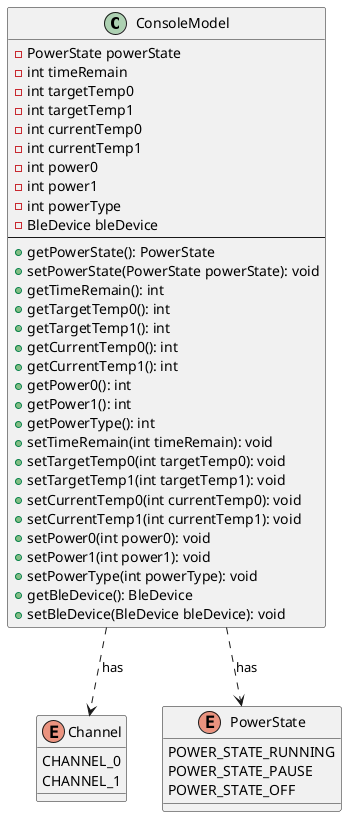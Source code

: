 @startuml
'https://plantuml.com/class-diagram

class ConsoleModel {
    -PowerState powerState
    -int timeRemain
    -int targetTemp0
    -int targetTemp1
    -int currentTemp0
    -int currentTemp1
    -int power0
    -int power1
    -int powerType
    -BleDevice bleDevice
    --
    +getPowerState(): PowerState
    +setPowerState(PowerState powerState): void
    +getTimeRemain(): int
    +getTargetTemp0(): int
    +getTargetTemp1(): int
    +getCurrentTemp0(): int
    +getCurrentTemp1(): int
    +getPower0(): int
    +getPower1(): int
    +getPowerType(): int
    +setTimeRemain(int timeRemain): void
    +setTargetTemp0(int targetTemp0): void
    +setTargetTemp1(int targetTemp1): void
    +setCurrentTemp0(int currentTemp0): void
    +setCurrentTemp1(int currentTemp1): void
    +setPower0(int power0): void
    +setPower1(int power1): void
    +setPowerType(int powerType): void
    +getBleDevice(): BleDevice
    +setBleDevice(BleDevice bleDevice): void
}

enum Channel {
    CHANNEL_0
    CHANNEL_1
}

enum PowerState {
    POWER_STATE_RUNNING
    POWER_STATE_PAUSE
    POWER_STATE_OFF
}

ConsoleModel ..> Channel : has
ConsoleModel ..> PowerState : has

@enduml